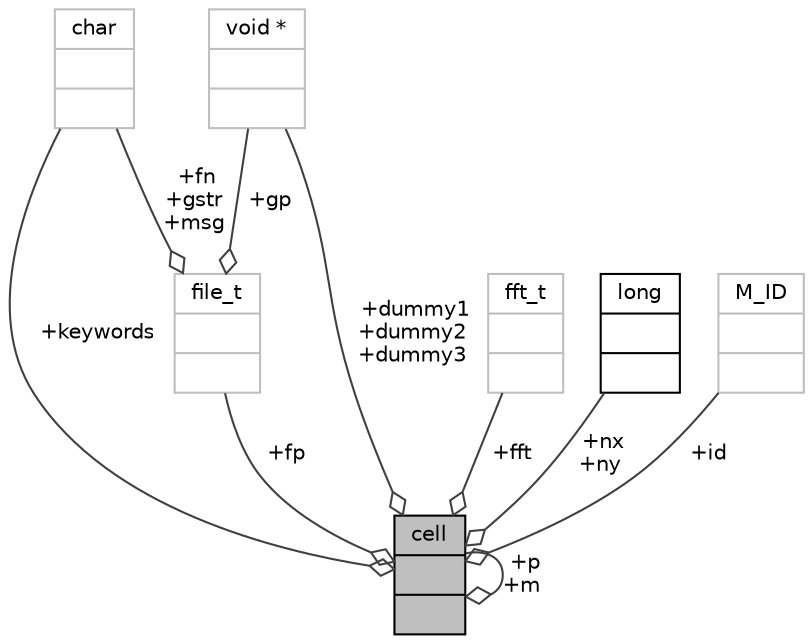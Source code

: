 digraph "cell"
{
 // INTERACTIVE_SVG=YES
  bgcolor="transparent";
  edge [fontname="Helvetica",fontsize="10",labelfontname="Helvetica",labelfontsize="10"];
  node [fontname="Helvetica",fontsize="10",shape=record];
  Node1 [label="{cell\n||}",height=0.2,width=0.4,color="black", fillcolor="grey75", style="filled", fontcolor="black"];
  Node2 -> Node1 [color="grey25",fontsize="10",style="solid",label=" +fp" ,arrowhead="odiamond",fontname="Helvetica"];
  Node2 [label="{file_t\n||}",height=0.2,width=0.4,color="grey75"];
  Node3 -> Node2 [color="grey25",fontsize="10",style="solid",label=" +fn\n+gstr\n+msg" ,arrowhead="odiamond",fontname="Helvetica"];
  Node3 [label="{char\n||}",height=0.2,width=0.4,color="grey75"];
  Node5 -> Node2 [color="grey25",fontsize="10",style="solid",label=" +gp" ,arrowhead="odiamond",fontname="Helvetica"];
  Node5 [label="{void *\n||}",height=0.2,width=0.4,color="grey75"];
  Node6 -> Node1 [color="grey25",fontsize="10",style="solid",label=" +fft" ,arrowhead="odiamond",fontname="Helvetica"];
  Node6 [label="{fft_t\n||}",height=0.2,width=0.4,color="grey75"];
  Node1 -> Node1 [color="grey25",fontsize="10",style="solid",label=" +p\n+m" ,arrowhead="odiamond",fontname="Helvetica"];
  Node3 -> Node1 [color="grey25",fontsize="10",style="solid",label=" +keywords" ,arrowhead="odiamond",fontname="Helvetica"];
  Node9 -> Node1 [color="grey25",fontsize="10",style="solid",label=" +nx\n+ny" ,arrowhead="odiamond",fontname="Helvetica"];
  Node9 [label="{long\n||}",height=0.2,width=0.4,color="black",URL="$d7/d63/classlong.html"];
  Node10 -> Node1 [color="grey25",fontsize="10",style="solid",label=" +id" ,arrowhead="odiamond",fontname="Helvetica"];
  Node10 [label="{M_ID\n||}",height=0.2,width=0.4,color="grey75"];
  Node5 -> Node1 [color="grey25",fontsize="10",style="solid",label=" +dummy1\n+dummy2\n+dummy3" ,arrowhead="odiamond",fontname="Helvetica"];
}
